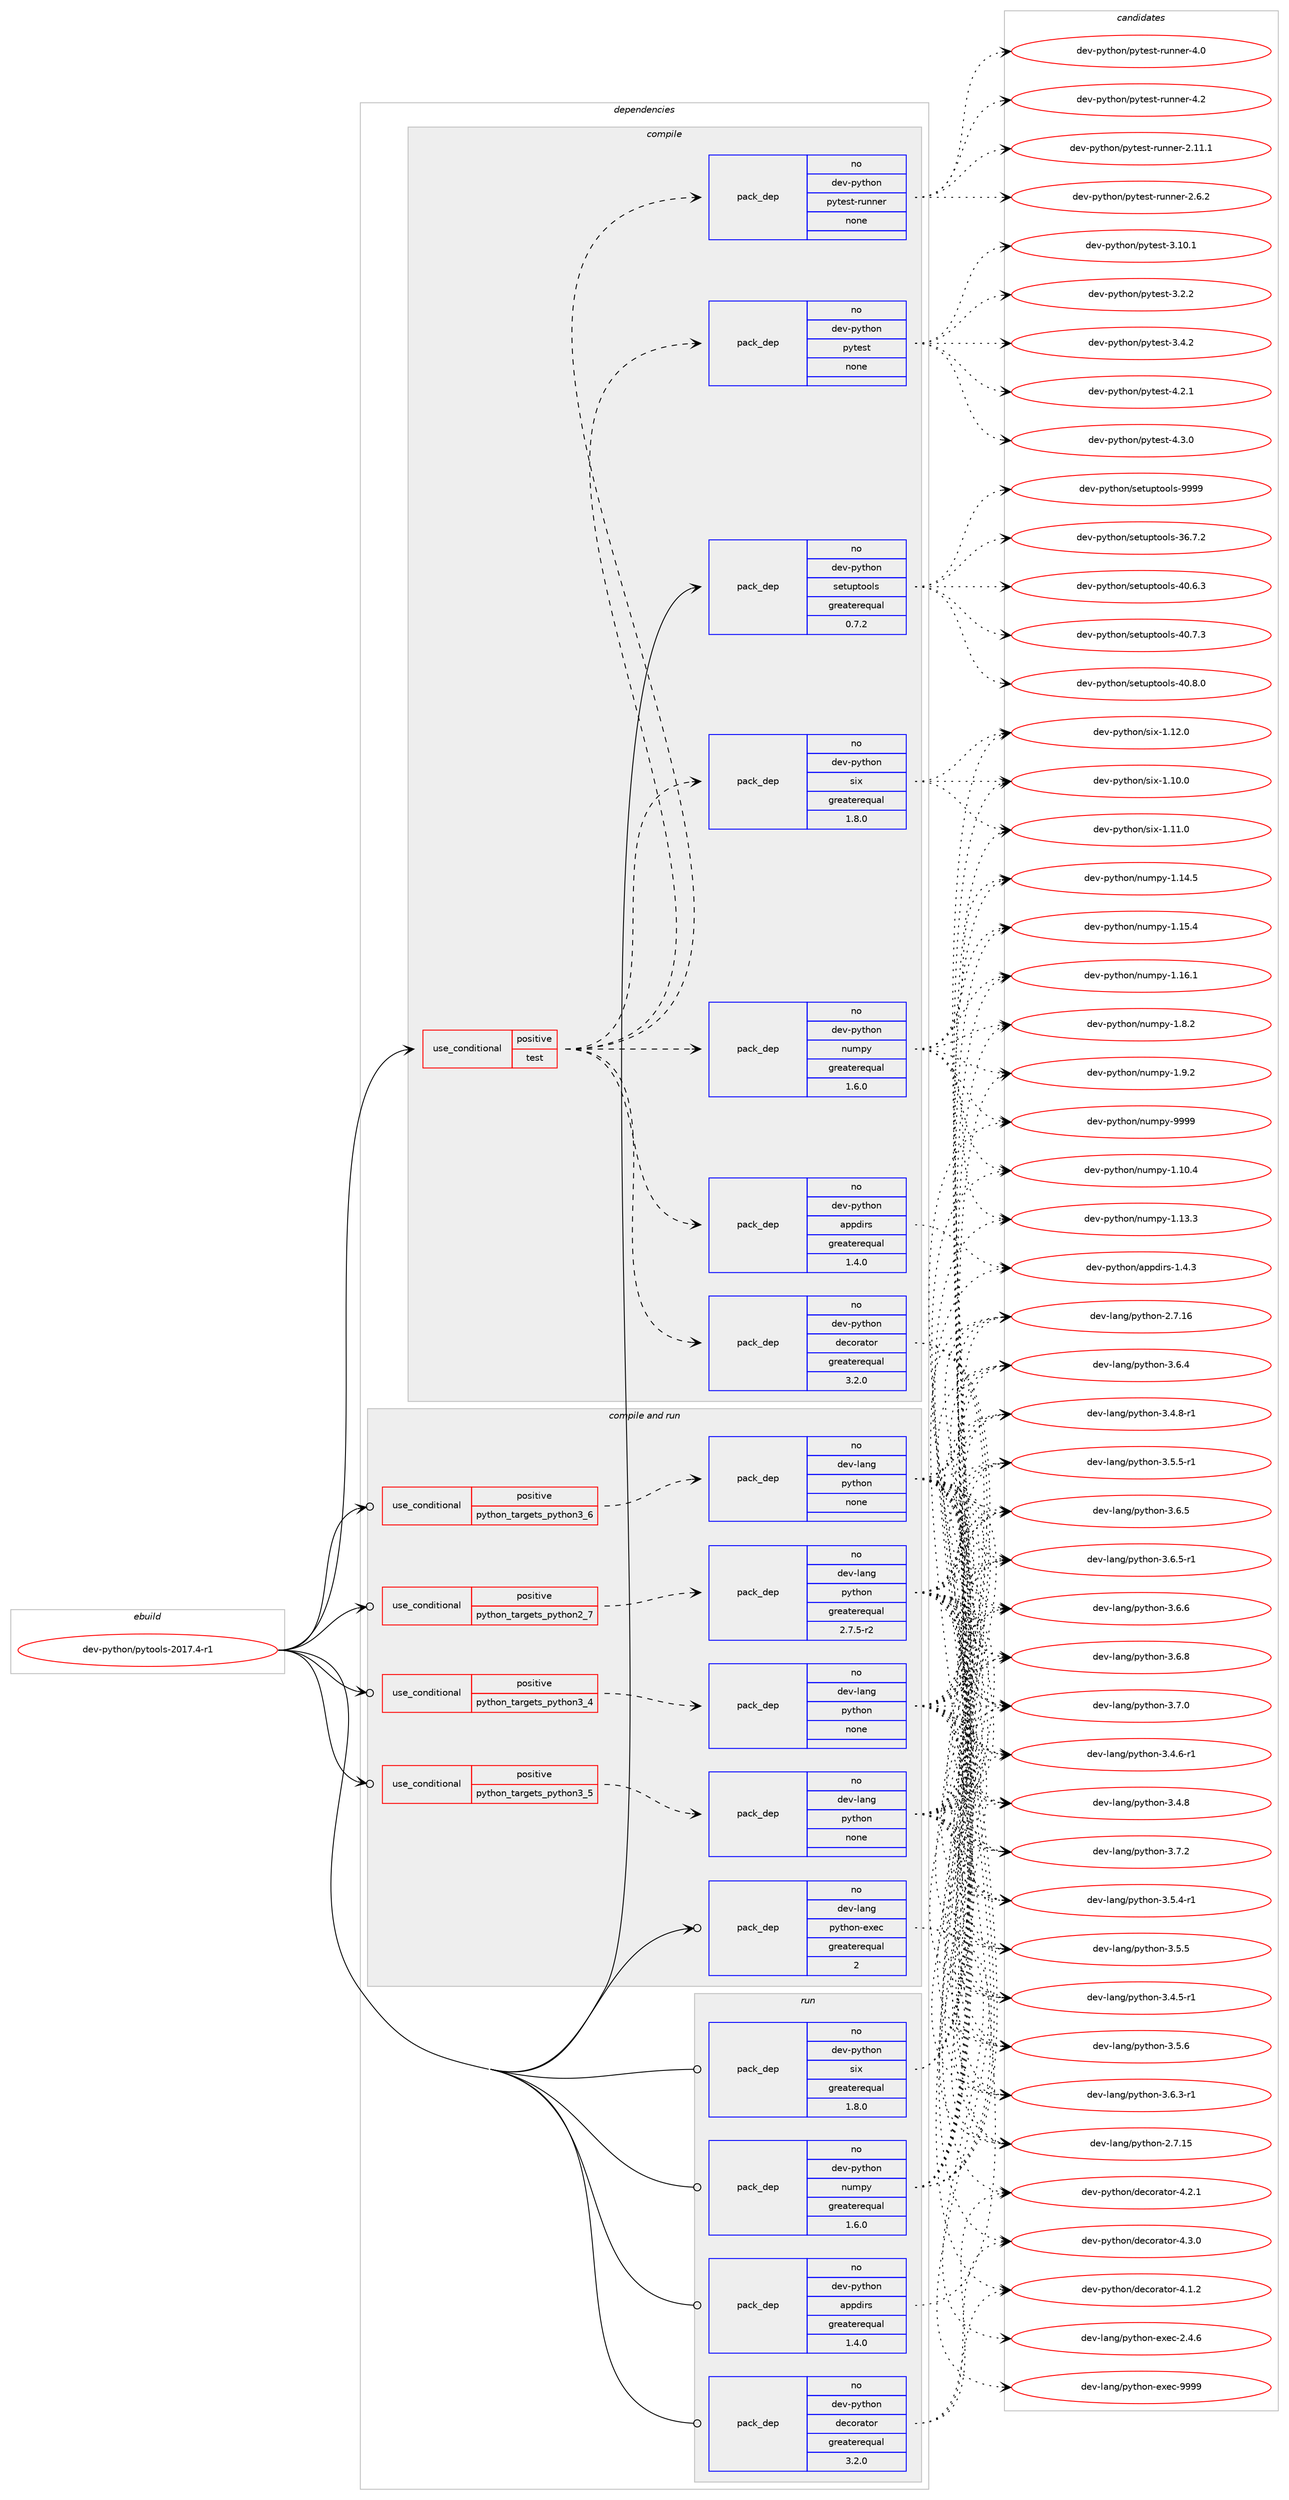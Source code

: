 digraph prolog {

# *************
# Graph options
# *************

newrank=true;
concentrate=true;
compound=true;
graph [rankdir=LR,fontname=Helvetica,fontsize=10,ranksep=1.5];#, ranksep=2.5, nodesep=0.2];
edge  [arrowhead=vee];
node  [fontname=Helvetica,fontsize=10];

# **********
# The ebuild
# **********

subgraph cluster_leftcol {
color=gray;
rank=same;
label=<<i>ebuild</i>>;
id [label="dev-python/pytools-2017.4-r1", color=red, width=4, href="../dev-python/pytools-2017.4-r1.svg"];
}

# ****************
# The dependencies
# ****************

subgraph cluster_midcol {
color=gray;
label=<<i>dependencies</i>>;
subgraph cluster_compile {
fillcolor="#eeeeee";
style=filled;
label=<<i>compile</i>>;
subgraph cond383259 {
dependency1437411 [label=<<TABLE BORDER="0" CELLBORDER="1" CELLSPACING="0" CELLPADDING="4"><TR><TD ROWSPAN="3" CELLPADDING="10">use_conditional</TD></TR><TR><TD>positive</TD></TR><TR><TD>test</TD></TR></TABLE>>, shape=none, color=red];
subgraph pack1030797 {
dependency1437412 [label=<<TABLE BORDER="0" CELLBORDER="1" CELLSPACING="0" CELLPADDING="4" WIDTH="220"><TR><TD ROWSPAN="6" CELLPADDING="30">pack_dep</TD></TR><TR><TD WIDTH="110">no</TD></TR><TR><TD>dev-python</TD></TR><TR><TD>appdirs</TD></TR><TR><TD>greaterequal</TD></TR><TR><TD>1.4.0</TD></TR></TABLE>>, shape=none, color=blue];
}
dependency1437411:e -> dependency1437412:w [weight=20,style="dashed",arrowhead="vee"];
subgraph pack1030798 {
dependency1437413 [label=<<TABLE BORDER="0" CELLBORDER="1" CELLSPACING="0" CELLPADDING="4" WIDTH="220"><TR><TD ROWSPAN="6" CELLPADDING="30">pack_dep</TD></TR><TR><TD WIDTH="110">no</TD></TR><TR><TD>dev-python</TD></TR><TR><TD>decorator</TD></TR><TR><TD>greaterequal</TD></TR><TR><TD>3.2.0</TD></TR></TABLE>>, shape=none, color=blue];
}
dependency1437411:e -> dependency1437413:w [weight=20,style="dashed",arrowhead="vee"];
subgraph pack1030799 {
dependency1437414 [label=<<TABLE BORDER="0" CELLBORDER="1" CELLSPACING="0" CELLPADDING="4" WIDTH="220"><TR><TD ROWSPAN="6" CELLPADDING="30">pack_dep</TD></TR><TR><TD WIDTH="110">no</TD></TR><TR><TD>dev-python</TD></TR><TR><TD>numpy</TD></TR><TR><TD>greaterequal</TD></TR><TR><TD>1.6.0</TD></TR></TABLE>>, shape=none, color=blue];
}
dependency1437411:e -> dependency1437414:w [weight=20,style="dashed",arrowhead="vee"];
subgraph pack1030800 {
dependency1437415 [label=<<TABLE BORDER="0" CELLBORDER="1" CELLSPACING="0" CELLPADDING="4" WIDTH="220"><TR><TD ROWSPAN="6" CELLPADDING="30">pack_dep</TD></TR><TR><TD WIDTH="110">no</TD></TR><TR><TD>dev-python</TD></TR><TR><TD>six</TD></TR><TR><TD>greaterequal</TD></TR><TR><TD>1.8.0</TD></TR></TABLE>>, shape=none, color=blue];
}
dependency1437411:e -> dependency1437415:w [weight=20,style="dashed",arrowhead="vee"];
subgraph pack1030801 {
dependency1437416 [label=<<TABLE BORDER="0" CELLBORDER="1" CELLSPACING="0" CELLPADDING="4" WIDTH="220"><TR><TD ROWSPAN="6" CELLPADDING="30">pack_dep</TD></TR><TR><TD WIDTH="110">no</TD></TR><TR><TD>dev-python</TD></TR><TR><TD>pytest</TD></TR><TR><TD>none</TD></TR><TR><TD></TD></TR></TABLE>>, shape=none, color=blue];
}
dependency1437411:e -> dependency1437416:w [weight=20,style="dashed",arrowhead="vee"];
subgraph pack1030802 {
dependency1437417 [label=<<TABLE BORDER="0" CELLBORDER="1" CELLSPACING="0" CELLPADDING="4" WIDTH="220"><TR><TD ROWSPAN="6" CELLPADDING="30">pack_dep</TD></TR><TR><TD WIDTH="110">no</TD></TR><TR><TD>dev-python</TD></TR><TR><TD>pytest-runner</TD></TR><TR><TD>none</TD></TR><TR><TD></TD></TR></TABLE>>, shape=none, color=blue];
}
dependency1437411:e -> dependency1437417:w [weight=20,style="dashed",arrowhead="vee"];
}
id:e -> dependency1437411:w [weight=20,style="solid",arrowhead="vee"];
subgraph pack1030803 {
dependency1437418 [label=<<TABLE BORDER="0" CELLBORDER="1" CELLSPACING="0" CELLPADDING="4" WIDTH="220"><TR><TD ROWSPAN="6" CELLPADDING="30">pack_dep</TD></TR><TR><TD WIDTH="110">no</TD></TR><TR><TD>dev-python</TD></TR><TR><TD>setuptools</TD></TR><TR><TD>greaterequal</TD></TR><TR><TD>0.7.2</TD></TR></TABLE>>, shape=none, color=blue];
}
id:e -> dependency1437418:w [weight=20,style="solid",arrowhead="vee"];
}
subgraph cluster_compileandrun {
fillcolor="#eeeeee";
style=filled;
label=<<i>compile and run</i>>;
subgraph cond383260 {
dependency1437419 [label=<<TABLE BORDER="0" CELLBORDER="1" CELLSPACING="0" CELLPADDING="4"><TR><TD ROWSPAN="3" CELLPADDING="10">use_conditional</TD></TR><TR><TD>positive</TD></TR><TR><TD>python_targets_python2_7</TD></TR></TABLE>>, shape=none, color=red];
subgraph pack1030804 {
dependency1437420 [label=<<TABLE BORDER="0" CELLBORDER="1" CELLSPACING="0" CELLPADDING="4" WIDTH="220"><TR><TD ROWSPAN="6" CELLPADDING="30">pack_dep</TD></TR><TR><TD WIDTH="110">no</TD></TR><TR><TD>dev-lang</TD></TR><TR><TD>python</TD></TR><TR><TD>greaterequal</TD></TR><TR><TD>2.7.5-r2</TD></TR></TABLE>>, shape=none, color=blue];
}
dependency1437419:e -> dependency1437420:w [weight=20,style="dashed",arrowhead="vee"];
}
id:e -> dependency1437419:w [weight=20,style="solid",arrowhead="odotvee"];
subgraph cond383261 {
dependency1437421 [label=<<TABLE BORDER="0" CELLBORDER="1" CELLSPACING="0" CELLPADDING="4"><TR><TD ROWSPAN="3" CELLPADDING="10">use_conditional</TD></TR><TR><TD>positive</TD></TR><TR><TD>python_targets_python3_4</TD></TR></TABLE>>, shape=none, color=red];
subgraph pack1030805 {
dependency1437422 [label=<<TABLE BORDER="0" CELLBORDER="1" CELLSPACING="0" CELLPADDING="4" WIDTH="220"><TR><TD ROWSPAN="6" CELLPADDING="30">pack_dep</TD></TR><TR><TD WIDTH="110">no</TD></TR><TR><TD>dev-lang</TD></TR><TR><TD>python</TD></TR><TR><TD>none</TD></TR><TR><TD></TD></TR></TABLE>>, shape=none, color=blue];
}
dependency1437421:e -> dependency1437422:w [weight=20,style="dashed",arrowhead="vee"];
}
id:e -> dependency1437421:w [weight=20,style="solid",arrowhead="odotvee"];
subgraph cond383262 {
dependency1437423 [label=<<TABLE BORDER="0" CELLBORDER="1" CELLSPACING="0" CELLPADDING="4"><TR><TD ROWSPAN="3" CELLPADDING="10">use_conditional</TD></TR><TR><TD>positive</TD></TR><TR><TD>python_targets_python3_5</TD></TR></TABLE>>, shape=none, color=red];
subgraph pack1030806 {
dependency1437424 [label=<<TABLE BORDER="0" CELLBORDER="1" CELLSPACING="0" CELLPADDING="4" WIDTH="220"><TR><TD ROWSPAN="6" CELLPADDING="30">pack_dep</TD></TR><TR><TD WIDTH="110">no</TD></TR><TR><TD>dev-lang</TD></TR><TR><TD>python</TD></TR><TR><TD>none</TD></TR><TR><TD></TD></TR></TABLE>>, shape=none, color=blue];
}
dependency1437423:e -> dependency1437424:w [weight=20,style="dashed",arrowhead="vee"];
}
id:e -> dependency1437423:w [weight=20,style="solid",arrowhead="odotvee"];
subgraph cond383263 {
dependency1437425 [label=<<TABLE BORDER="0" CELLBORDER="1" CELLSPACING="0" CELLPADDING="4"><TR><TD ROWSPAN="3" CELLPADDING="10">use_conditional</TD></TR><TR><TD>positive</TD></TR><TR><TD>python_targets_python3_6</TD></TR></TABLE>>, shape=none, color=red];
subgraph pack1030807 {
dependency1437426 [label=<<TABLE BORDER="0" CELLBORDER="1" CELLSPACING="0" CELLPADDING="4" WIDTH="220"><TR><TD ROWSPAN="6" CELLPADDING="30">pack_dep</TD></TR><TR><TD WIDTH="110">no</TD></TR><TR><TD>dev-lang</TD></TR><TR><TD>python</TD></TR><TR><TD>none</TD></TR><TR><TD></TD></TR></TABLE>>, shape=none, color=blue];
}
dependency1437425:e -> dependency1437426:w [weight=20,style="dashed",arrowhead="vee"];
}
id:e -> dependency1437425:w [weight=20,style="solid",arrowhead="odotvee"];
subgraph pack1030808 {
dependency1437427 [label=<<TABLE BORDER="0" CELLBORDER="1" CELLSPACING="0" CELLPADDING="4" WIDTH="220"><TR><TD ROWSPAN="6" CELLPADDING="30">pack_dep</TD></TR><TR><TD WIDTH="110">no</TD></TR><TR><TD>dev-lang</TD></TR><TR><TD>python-exec</TD></TR><TR><TD>greaterequal</TD></TR><TR><TD>2</TD></TR></TABLE>>, shape=none, color=blue];
}
id:e -> dependency1437427:w [weight=20,style="solid",arrowhead="odotvee"];
}
subgraph cluster_run {
fillcolor="#eeeeee";
style=filled;
label=<<i>run</i>>;
subgraph pack1030809 {
dependency1437428 [label=<<TABLE BORDER="0" CELLBORDER="1" CELLSPACING="0" CELLPADDING="4" WIDTH="220"><TR><TD ROWSPAN="6" CELLPADDING="30">pack_dep</TD></TR><TR><TD WIDTH="110">no</TD></TR><TR><TD>dev-python</TD></TR><TR><TD>appdirs</TD></TR><TR><TD>greaterequal</TD></TR><TR><TD>1.4.0</TD></TR></TABLE>>, shape=none, color=blue];
}
id:e -> dependency1437428:w [weight=20,style="solid",arrowhead="odot"];
subgraph pack1030810 {
dependency1437429 [label=<<TABLE BORDER="0" CELLBORDER="1" CELLSPACING="0" CELLPADDING="4" WIDTH="220"><TR><TD ROWSPAN="6" CELLPADDING="30">pack_dep</TD></TR><TR><TD WIDTH="110">no</TD></TR><TR><TD>dev-python</TD></TR><TR><TD>decorator</TD></TR><TR><TD>greaterequal</TD></TR><TR><TD>3.2.0</TD></TR></TABLE>>, shape=none, color=blue];
}
id:e -> dependency1437429:w [weight=20,style="solid",arrowhead="odot"];
subgraph pack1030811 {
dependency1437430 [label=<<TABLE BORDER="0" CELLBORDER="1" CELLSPACING="0" CELLPADDING="4" WIDTH="220"><TR><TD ROWSPAN="6" CELLPADDING="30">pack_dep</TD></TR><TR><TD WIDTH="110">no</TD></TR><TR><TD>dev-python</TD></TR><TR><TD>numpy</TD></TR><TR><TD>greaterequal</TD></TR><TR><TD>1.6.0</TD></TR></TABLE>>, shape=none, color=blue];
}
id:e -> dependency1437430:w [weight=20,style="solid",arrowhead="odot"];
subgraph pack1030812 {
dependency1437431 [label=<<TABLE BORDER="0" CELLBORDER="1" CELLSPACING="0" CELLPADDING="4" WIDTH="220"><TR><TD ROWSPAN="6" CELLPADDING="30">pack_dep</TD></TR><TR><TD WIDTH="110">no</TD></TR><TR><TD>dev-python</TD></TR><TR><TD>six</TD></TR><TR><TD>greaterequal</TD></TR><TR><TD>1.8.0</TD></TR></TABLE>>, shape=none, color=blue];
}
id:e -> dependency1437431:w [weight=20,style="solid",arrowhead="odot"];
}
}

# **************
# The candidates
# **************

subgraph cluster_choices {
rank=same;
color=gray;
label=<<i>candidates</i>>;

subgraph choice1030797 {
color=black;
nodesep=1;
choice100101118451121211161041111104797112112100105114115454946524651 [label="dev-python/appdirs-1.4.3", color=red, width=4,href="../dev-python/appdirs-1.4.3.svg"];
dependency1437412:e -> choice100101118451121211161041111104797112112100105114115454946524651:w [style=dotted,weight="100"];
}
subgraph choice1030798 {
color=black;
nodesep=1;
choice10010111845112121116104111110471001019911111497116111114455246494650 [label="dev-python/decorator-4.1.2", color=red, width=4,href="../dev-python/decorator-4.1.2.svg"];
choice10010111845112121116104111110471001019911111497116111114455246504649 [label="dev-python/decorator-4.2.1", color=red, width=4,href="../dev-python/decorator-4.2.1.svg"];
choice10010111845112121116104111110471001019911111497116111114455246514648 [label="dev-python/decorator-4.3.0", color=red, width=4,href="../dev-python/decorator-4.3.0.svg"];
dependency1437413:e -> choice10010111845112121116104111110471001019911111497116111114455246494650:w [style=dotted,weight="100"];
dependency1437413:e -> choice10010111845112121116104111110471001019911111497116111114455246504649:w [style=dotted,weight="100"];
dependency1437413:e -> choice10010111845112121116104111110471001019911111497116111114455246514648:w [style=dotted,weight="100"];
}
subgraph choice1030799 {
color=black;
nodesep=1;
choice100101118451121211161041111104711011710911212145494649484652 [label="dev-python/numpy-1.10.4", color=red, width=4,href="../dev-python/numpy-1.10.4.svg"];
choice100101118451121211161041111104711011710911212145494649514651 [label="dev-python/numpy-1.13.3", color=red, width=4,href="../dev-python/numpy-1.13.3.svg"];
choice100101118451121211161041111104711011710911212145494649524653 [label="dev-python/numpy-1.14.5", color=red, width=4,href="../dev-python/numpy-1.14.5.svg"];
choice100101118451121211161041111104711011710911212145494649534652 [label="dev-python/numpy-1.15.4", color=red, width=4,href="../dev-python/numpy-1.15.4.svg"];
choice100101118451121211161041111104711011710911212145494649544649 [label="dev-python/numpy-1.16.1", color=red, width=4,href="../dev-python/numpy-1.16.1.svg"];
choice1001011184511212111610411111047110117109112121454946564650 [label="dev-python/numpy-1.8.2", color=red, width=4,href="../dev-python/numpy-1.8.2.svg"];
choice1001011184511212111610411111047110117109112121454946574650 [label="dev-python/numpy-1.9.2", color=red, width=4,href="../dev-python/numpy-1.9.2.svg"];
choice10010111845112121116104111110471101171091121214557575757 [label="dev-python/numpy-9999", color=red, width=4,href="../dev-python/numpy-9999.svg"];
dependency1437414:e -> choice100101118451121211161041111104711011710911212145494649484652:w [style=dotted,weight="100"];
dependency1437414:e -> choice100101118451121211161041111104711011710911212145494649514651:w [style=dotted,weight="100"];
dependency1437414:e -> choice100101118451121211161041111104711011710911212145494649524653:w [style=dotted,weight="100"];
dependency1437414:e -> choice100101118451121211161041111104711011710911212145494649534652:w [style=dotted,weight="100"];
dependency1437414:e -> choice100101118451121211161041111104711011710911212145494649544649:w [style=dotted,weight="100"];
dependency1437414:e -> choice1001011184511212111610411111047110117109112121454946564650:w [style=dotted,weight="100"];
dependency1437414:e -> choice1001011184511212111610411111047110117109112121454946574650:w [style=dotted,weight="100"];
dependency1437414:e -> choice10010111845112121116104111110471101171091121214557575757:w [style=dotted,weight="100"];
}
subgraph choice1030800 {
color=black;
nodesep=1;
choice100101118451121211161041111104711510512045494649484648 [label="dev-python/six-1.10.0", color=red, width=4,href="../dev-python/six-1.10.0.svg"];
choice100101118451121211161041111104711510512045494649494648 [label="dev-python/six-1.11.0", color=red, width=4,href="../dev-python/six-1.11.0.svg"];
choice100101118451121211161041111104711510512045494649504648 [label="dev-python/six-1.12.0", color=red, width=4,href="../dev-python/six-1.12.0.svg"];
dependency1437415:e -> choice100101118451121211161041111104711510512045494649484648:w [style=dotted,weight="100"];
dependency1437415:e -> choice100101118451121211161041111104711510512045494649494648:w [style=dotted,weight="100"];
dependency1437415:e -> choice100101118451121211161041111104711510512045494649504648:w [style=dotted,weight="100"];
}
subgraph choice1030801 {
color=black;
nodesep=1;
choice100101118451121211161041111104711212111610111511645514649484649 [label="dev-python/pytest-3.10.1", color=red, width=4,href="../dev-python/pytest-3.10.1.svg"];
choice1001011184511212111610411111047112121116101115116455146504650 [label="dev-python/pytest-3.2.2", color=red, width=4,href="../dev-python/pytest-3.2.2.svg"];
choice1001011184511212111610411111047112121116101115116455146524650 [label="dev-python/pytest-3.4.2", color=red, width=4,href="../dev-python/pytest-3.4.2.svg"];
choice1001011184511212111610411111047112121116101115116455246504649 [label="dev-python/pytest-4.2.1", color=red, width=4,href="../dev-python/pytest-4.2.1.svg"];
choice1001011184511212111610411111047112121116101115116455246514648 [label="dev-python/pytest-4.3.0", color=red, width=4,href="../dev-python/pytest-4.3.0.svg"];
dependency1437416:e -> choice100101118451121211161041111104711212111610111511645514649484649:w [style=dotted,weight="100"];
dependency1437416:e -> choice1001011184511212111610411111047112121116101115116455146504650:w [style=dotted,weight="100"];
dependency1437416:e -> choice1001011184511212111610411111047112121116101115116455146524650:w [style=dotted,weight="100"];
dependency1437416:e -> choice1001011184511212111610411111047112121116101115116455246504649:w [style=dotted,weight="100"];
dependency1437416:e -> choice1001011184511212111610411111047112121116101115116455246514648:w [style=dotted,weight="100"];
}
subgraph choice1030802 {
color=black;
nodesep=1;
choice10010111845112121116104111110471121211161011151164511411711011010111445504649494649 [label="dev-python/pytest-runner-2.11.1", color=red, width=4,href="../dev-python/pytest-runner-2.11.1.svg"];
choice100101118451121211161041111104711212111610111511645114117110110101114455046544650 [label="dev-python/pytest-runner-2.6.2", color=red, width=4,href="../dev-python/pytest-runner-2.6.2.svg"];
choice10010111845112121116104111110471121211161011151164511411711011010111445524648 [label="dev-python/pytest-runner-4.0", color=red, width=4,href="../dev-python/pytest-runner-4.0.svg"];
choice10010111845112121116104111110471121211161011151164511411711011010111445524650 [label="dev-python/pytest-runner-4.2", color=red, width=4,href="../dev-python/pytest-runner-4.2.svg"];
dependency1437417:e -> choice10010111845112121116104111110471121211161011151164511411711011010111445504649494649:w [style=dotted,weight="100"];
dependency1437417:e -> choice100101118451121211161041111104711212111610111511645114117110110101114455046544650:w [style=dotted,weight="100"];
dependency1437417:e -> choice10010111845112121116104111110471121211161011151164511411711011010111445524648:w [style=dotted,weight="100"];
dependency1437417:e -> choice10010111845112121116104111110471121211161011151164511411711011010111445524650:w [style=dotted,weight="100"];
}
subgraph choice1030803 {
color=black;
nodesep=1;
choice100101118451121211161041111104711510111611711211611111110811545515446554650 [label="dev-python/setuptools-36.7.2", color=red, width=4,href="../dev-python/setuptools-36.7.2.svg"];
choice100101118451121211161041111104711510111611711211611111110811545524846544651 [label="dev-python/setuptools-40.6.3", color=red, width=4,href="../dev-python/setuptools-40.6.3.svg"];
choice100101118451121211161041111104711510111611711211611111110811545524846554651 [label="dev-python/setuptools-40.7.3", color=red, width=4,href="../dev-python/setuptools-40.7.3.svg"];
choice100101118451121211161041111104711510111611711211611111110811545524846564648 [label="dev-python/setuptools-40.8.0", color=red, width=4,href="../dev-python/setuptools-40.8.0.svg"];
choice10010111845112121116104111110471151011161171121161111111081154557575757 [label="dev-python/setuptools-9999", color=red, width=4,href="../dev-python/setuptools-9999.svg"];
dependency1437418:e -> choice100101118451121211161041111104711510111611711211611111110811545515446554650:w [style=dotted,weight="100"];
dependency1437418:e -> choice100101118451121211161041111104711510111611711211611111110811545524846544651:w [style=dotted,weight="100"];
dependency1437418:e -> choice100101118451121211161041111104711510111611711211611111110811545524846554651:w [style=dotted,weight="100"];
dependency1437418:e -> choice100101118451121211161041111104711510111611711211611111110811545524846564648:w [style=dotted,weight="100"];
dependency1437418:e -> choice10010111845112121116104111110471151011161171121161111111081154557575757:w [style=dotted,weight="100"];
}
subgraph choice1030804 {
color=black;
nodesep=1;
choice10010111845108971101034711212111610411111045504655464953 [label="dev-lang/python-2.7.15", color=red, width=4,href="../dev-lang/python-2.7.15.svg"];
choice10010111845108971101034711212111610411111045504655464954 [label="dev-lang/python-2.7.16", color=red, width=4,href="../dev-lang/python-2.7.16.svg"];
choice1001011184510897110103471121211161041111104551465246534511449 [label="dev-lang/python-3.4.5-r1", color=red, width=4,href="../dev-lang/python-3.4.5-r1.svg"];
choice1001011184510897110103471121211161041111104551465246544511449 [label="dev-lang/python-3.4.6-r1", color=red, width=4,href="../dev-lang/python-3.4.6-r1.svg"];
choice100101118451089711010347112121116104111110455146524656 [label="dev-lang/python-3.4.8", color=red, width=4,href="../dev-lang/python-3.4.8.svg"];
choice1001011184510897110103471121211161041111104551465246564511449 [label="dev-lang/python-3.4.8-r1", color=red, width=4,href="../dev-lang/python-3.4.8-r1.svg"];
choice1001011184510897110103471121211161041111104551465346524511449 [label="dev-lang/python-3.5.4-r1", color=red, width=4,href="../dev-lang/python-3.5.4-r1.svg"];
choice100101118451089711010347112121116104111110455146534653 [label="dev-lang/python-3.5.5", color=red, width=4,href="../dev-lang/python-3.5.5.svg"];
choice1001011184510897110103471121211161041111104551465346534511449 [label="dev-lang/python-3.5.5-r1", color=red, width=4,href="../dev-lang/python-3.5.5-r1.svg"];
choice100101118451089711010347112121116104111110455146534654 [label="dev-lang/python-3.5.6", color=red, width=4,href="../dev-lang/python-3.5.6.svg"];
choice1001011184510897110103471121211161041111104551465446514511449 [label="dev-lang/python-3.6.3-r1", color=red, width=4,href="../dev-lang/python-3.6.3-r1.svg"];
choice100101118451089711010347112121116104111110455146544652 [label="dev-lang/python-3.6.4", color=red, width=4,href="../dev-lang/python-3.6.4.svg"];
choice100101118451089711010347112121116104111110455146544653 [label="dev-lang/python-3.6.5", color=red, width=4,href="../dev-lang/python-3.6.5.svg"];
choice1001011184510897110103471121211161041111104551465446534511449 [label="dev-lang/python-3.6.5-r1", color=red, width=4,href="../dev-lang/python-3.6.5-r1.svg"];
choice100101118451089711010347112121116104111110455146544654 [label="dev-lang/python-3.6.6", color=red, width=4,href="../dev-lang/python-3.6.6.svg"];
choice100101118451089711010347112121116104111110455146544656 [label="dev-lang/python-3.6.8", color=red, width=4,href="../dev-lang/python-3.6.8.svg"];
choice100101118451089711010347112121116104111110455146554648 [label="dev-lang/python-3.7.0", color=red, width=4,href="../dev-lang/python-3.7.0.svg"];
choice100101118451089711010347112121116104111110455146554650 [label="dev-lang/python-3.7.2", color=red, width=4,href="../dev-lang/python-3.7.2.svg"];
dependency1437420:e -> choice10010111845108971101034711212111610411111045504655464953:w [style=dotted,weight="100"];
dependency1437420:e -> choice10010111845108971101034711212111610411111045504655464954:w [style=dotted,weight="100"];
dependency1437420:e -> choice1001011184510897110103471121211161041111104551465246534511449:w [style=dotted,weight="100"];
dependency1437420:e -> choice1001011184510897110103471121211161041111104551465246544511449:w [style=dotted,weight="100"];
dependency1437420:e -> choice100101118451089711010347112121116104111110455146524656:w [style=dotted,weight="100"];
dependency1437420:e -> choice1001011184510897110103471121211161041111104551465246564511449:w [style=dotted,weight="100"];
dependency1437420:e -> choice1001011184510897110103471121211161041111104551465346524511449:w [style=dotted,weight="100"];
dependency1437420:e -> choice100101118451089711010347112121116104111110455146534653:w [style=dotted,weight="100"];
dependency1437420:e -> choice1001011184510897110103471121211161041111104551465346534511449:w [style=dotted,weight="100"];
dependency1437420:e -> choice100101118451089711010347112121116104111110455146534654:w [style=dotted,weight="100"];
dependency1437420:e -> choice1001011184510897110103471121211161041111104551465446514511449:w [style=dotted,weight="100"];
dependency1437420:e -> choice100101118451089711010347112121116104111110455146544652:w [style=dotted,weight="100"];
dependency1437420:e -> choice100101118451089711010347112121116104111110455146544653:w [style=dotted,weight="100"];
dependency1437420:e -> choice1001011184510897110103471121211161041111104551465446534511449:w [style=dotted,weight="100"];
dependency1437420:e -> choice100101118451089711010347112121116104111110455146544654:w [style=dotted,weight="100"];
dependency1437420:e -> choice100101118451089711010347112121116104111110455146544656:w [style=dotted,weight="100"];
dependency1437420:e -> choice100101118451089711010347112121116104111110455146554648:w [style=dotted,weight="100"];
dependency1437420:e -> choice100101118451089711010347112121116104111110455146554650:w [style=dotted,weight="100"];
}
subgraph choice1030805 {
color=black;
nodesep=1;
choice10010111845108971101034711212111610411111045504655464953 [label="dev-lang/python-2.7.15", color=red, width=4,href="../dev-lang/python-2.7.15.svg"];
choice10010111845108971101034711212111610411111045504655464954 [label="dev-lang/python-2.7.16", color=red, width=4,href="../dev-lang/python-2.7.16.svg"];
choice1001011184510897110103471121211161041111104551465246534511449 [label="dev-lang/python-3.4.5-r1", color=red, width=4,href="../dev-lang/python-3.4.5-r1.svg"];
choice1001011184510897110103471121211161041111104551465246544511449 [label="dev-lang/python-3.4.6-r1", color=red, width=4,href="../dev-lang/python-3.4.6-r1.svg"];
choice100101118451089711010347112121116104111110455146524656 [label="dev-lang/python-3.4.8", color=red, width=4,href="../dev-lang/python-3.4.8.svg"];
choice1001011184510897110103471121211161041111104551465246564511449 [label="dev-lang/python-3.4.8-r1", color=red, width=4,href="../dev-lang/python-3.4.8-r1.svg"];
choice1001011184510897110103471121211161041111104551465346524511449 [label="dev-lang/python-3.5.4-r1", color=red, width=4,href="../dev-lang/python-3.5.4-r1.svg"];
choice100101118451089711010347112121116104111110455146534653 [label="dev-lang/python-3.5.5", color=red, width=4,href="../dev-lang/python-3.5.5.svg"];
choice1001011184510897110103471121211161041111104551465346534511449 [label="dev-lang/python-3.5.5-r1", color=red, width=4,href="../dev-lang/python-3.5.5-r1.svg"];
choice100101118451089711010347112121116104111110455146534654 [label="dev-lang/python-3.5.6", color=red, width=4,href="../dev-lang/python-3.5.6.svg"];
choice1001011184510897110103471121211161041111104551465446514511449 [label="dev-lang/python-3.6.3-r1", color=red, width=4,href="../dev-lang/python-3.6.3-r1.svg"];
choice100101118451089711010347112121116104111110455146544652 [label="dev-lang/python-3.6.4", color=red, width=4,href="../dev-lang/python-3.6.4.svg"];
choice100101118451089711010347112121116104111110455146544653 [label="dev-lang/python-3.6.5", color=red, width=4,href="../dev-lang/python-3.6.5.svg"];
choice1001011184510897110103471121211161041111104551465446534511449 [label="dev-lang/python-3.6.5-r1", color=red, width=4,href="../dev-lang/python-3.6.5-r1.svg"];
choice100101118451089711010347112121116104111110455146544654 [label="dev-lang/python-3.6.6", color=red, width=4,href="../dev-lang/python-3.6.6.svg"];
choice100101118451089711010347112121116104111110455146544656 [label="dev-lang/python-3.6.8", color=red, width=4,href="../dev-lang/python-3.6.8.svg"];
choice100101118451089711010347112121116104111110455146554648 [label="dev-lang/python-3.7.0", color=red, width=4,href="../dev-lang/python-3.7.0.svg"];
choice100101118451089711010347112121116104111110455146554650 [label="dev-lang/python-3.7.2", color=red, width=4,href="../dev-lang/python-3.7.2.svg"];
dependency1437422:e -> choice10010111845108971101034711212111610411111045504655464953:w [style=dotted,weight="100"];
dependency1437422:e -> choice10010111845108971101034711212111610411111045504655464954:w [style=dotted,weight="100"];
dependency1437422:e -> choice1001011184510897110103471121211161041111104551465246534511449:w [style=dotted,weight="100"];
dependency1437422:e -> choice1001011184510897110103471121211161041111104551465246544511449:w [style=dotted,weight="100"];
dependency1437422:e -> choice100101118451089711010347112121116104111110455146524656:w [style=dotted,weight="100"];
dependency1437422:e -> choice1001011184510897110103471121211161041111104551465246564511449:w [style=dotted,weight="100"];
dependency1437422:e -> choice1001011184510897110103471121211161041111104551465346524511449:w [style=dotted,weight="100"];
dependency1437422:e -> choice100101118451089711010347112121116104111110455146534653:w [style=dotted,weight="100"];
dependency1437422:e -> choice1001011184510897110103471121211161041111104551465346534511449:w [style=dotted,weight="100"];
dependency1437422:e -> choice100101118451089711010347112121116104111110455146534654:w [style=dotted,weight="100"];
dependency1437422:e -> choice1001011184510897110103471121211161041111104551465446514511449:w [style=dotted,weight="100"];
dependency1437422:e -> choice100101118451089711010347112121116104111110455146544652:w [style=dotted,weight="100"];
dependency1437422:e -> choice100101118451089711010347112121116104111110455146544653:w [style=dotted,weight="100"];
dependency1437422:e -> choice1001011184510897110103471121211161041111104551465446534511449:w [style=dotted,weight="100"];
dependency1437422:e -> choice100101118451089711010347112121116104111110455146544654:w [style=dotted,weight="100"];
dependency1437422:e -> choice100101118451089711010347112121116104111110455146544656:w [style=dotted,weight="100"];
dependency1437422:e -> choice100101118451089711010347112121116104111110455146554648:w [style=dotted,weight="100"];
dependency1437422:e -> choice100101118451089711010347112121116104111110455146554650:w [style=dotted,weight="100"];
}
subgraph choice1030806 {
color=black;
nodesep=1;
choice10010111845108971101034711212111610411111045504655464953 [label="dev-lang/python-2.7.15", color=red, width=4,href="../dev-lang/python-2.7.15.svg"];
choice10010111845108971101034711212111610411111045504655464954 [label="dev-lang/python-2.7.16", color=red, width=4,href="../dev-lang/python-2.7.16.svg"];
choice1001011184510897110103471121211161041111104551465246534511449 [label="dev-lang/python-3.4.5-r1", color=red, width=4,href="../dev-lang/python-3.4.5-r1.svg"];
choice1001011184510897110103471121211161041111104551465246544511449 [label="dev-lang/python-3.4.6-r1", color=red, width=4,href="../dev-lang/python-3.4.6-r1.svg"];
choice100101118451089711010347112121116104111110455146524656 [label="dev-lang/python-3.4.8", color=red, width=4,href="../dev-lang/python-3.4.8.svg"];
choice1001011184510897110103471121211161041111104551465246564511449 [label="dev-lang/python-3.4.8-r1", color=red, width=4,href="../dev-lang/python-3.4.8-r1.svg"];
choice1001011184510897110103471121211161041111104551465346524511449 [label="dev-lang/python-3.5.4-r1", color=red, width=4,href="../dev-lang/python-3.5.4-r1.svg"];
choice100101118451089711010347112121116104111110455146534653 [label="dev-lang/python-3.5.5", color=red, width=4,href="../dev-lang/python-3.5.5.svg"];
choice1001011184510897110103471121211161041111104551465346534511449 [label="dev-lang/python-3.5.5-r1", color=red, width=4,href="../dev-lang/python-3.5.5-r1.svg"];
choice100101118451089711010347112121116104111110455146534654 [label="dev-lang/python-3.5.6", color=red, width=4,href="../dev-lang/python-3.5.6.svg"];
choice1001011184510897110103471121211161041111104551465446514511449 [label="dev-lang/python-3.6.3-r1", color=red, width=4,href="../dev-lang/python-3.6.3-r1.svg"];
choice100101118451089711010347112121116104111110455146544652 [label="dev-lang/python-3.6.4", color=red, width=4,href="../dev-lang/python-3.6.4.svg"];
choice100101118451089711010347112121116104111110455146544653 [label="dev-lang/python-3.6.5", color=red, width=4,href="../dev-lang/python-3.6.5.svg"];
choice1001011184510897110103471121211161041111104551465446534511449 [label="dev-lang/python-3.6.5-r1", color=red, width=4,href="../dev-lang/python-3.6.5-r1.svg"];
choice100101118451089711010347112121116104111110455146544654 [label="dev-lang/python-3.6.6", color=red, width=4,href="../dev-lang/python-3.6.6.svg"];
choice100101118451089711010347112121116104111110455146544656 [label="dev-lang/python-3.6.8", color=red, width=4,href="../dev-lang/python-3.6.8.svg"];
choice100101118451089711010347112121116104111110455146554648 [label="dev-lang/python-3.7.0", color=red, width=4,href="../dev-lang/python-3.7.0.svg"];
choice100101118451089711010347112121116104111110455146554650 [label="dev-lang/python-3.7.2", color=red, width=4,href="../dev-lang/python-3.7.2.svg"];
dependency1437424:e -> choice10010111845108971101034711212111610411111045504655464953:w [style=dotted,weight="100"];
dependency1437424:e -> choice10010111845108971101034711212111610411111045504655464954:w [style=dotted,weight="100"];
dependency1437424:e -> choice1001011184510897110103471121211161041111104551465246534511449:w [style=dotted,weight="100"];
dependency1437424:e -> choice1001011184510897110103471121211161041111104551465246544511449:w [style=dotted,weight="100"];
dependency1437424:e -> choice100101118451089711010347112121116104111110455146524656:w [style=dotted,weight="100"];
dependency1437424:e -> choice1001011184510897110103471121211161041111104551465246564511449:w [style=dotted,weight="100"];
dependency1437424:e -> choice1001011184510897110103471121211161041111104551465346524511449:w [style=dotted,weight="100"];
dependency1437424:e -> choice100101118451089711010347112121116104111110455146534653:w [style=dotted,weight="100"];
dependency1437424:e -> choice1001011184510897110103471121211161041111104551465346534511449:w [style=dotted,weight="100"];
dependency1437424:e -> choice100101118451089711010347112121116104111110455146534654:w [style=dotted,weight="100"];
dependency1437424:e -> choice1001011184510897110103471121211161041111104551465446514511449:w [style=dotted,weight="100"];
dependency1437424:e -> choice100101118451089711010347112121116104111110455146544652:w [style=dotted,weight="100"];
dependency1437424:e -> choice100101118451089711010347112121116104111110455146544653:w [style=dotted,weight="100"];
dependency1437424:e -> choice1001011184510897110103471121211161041111104551465446534511449:w [style=dotted,weight="100"];
dependency1437424:e -> choice100101118451089711010347112121116104111110455146544654:w [style=dotted,weight="100"];
dependency1437424:e -> choice100101118451089711010347112121116104111110455146544656:w [style=dotted,weight="100"];
dependency1437424:e -> choice100101118451089711010347112121116104111110455146554648:w [style=dotted,weight="100"];
dependency1437424:e -> choice100101118451089711010347112121116104111110455146554650:w [style=dotted,weight="100"];
}
subgraph choice1030807 {
color=black;
nodesep=1;
choice10010111845108971101034711212111610411111045504655464953 [label="dev-lang/python-2.7.15", color=red, width=4,href="../dev-lang/python-2.7.15.svg"];
choice10010111845108971101034711212111610411111045504655464954 [label="dev-lang/python-2.7.16", color=red, width=4,href="../dev-lang/python-2.7.16.svg"];
choice1001011184510897110103471121211161041111104551465246534511449 [label="dev-lang/python-3.4.5-r1", color=red, width=4,href="../dev-lang/python-3.4.5-r1.svg"];
choice1001011184510897110103471121211161041111104551465246544511449 [label="dev-lang/python-3.4.6-r1", color=red, width=4,href="../dev-lang/python-3.4.6-r1.svg"];
choice100101118451089711010347112121116104111110455146524656 [label="dev-lang/python-3.4.8", color=red, width=4,href="../dev-lang/python-3.4.8.svg"];
choice1001011184510897110103471121211161041111104551465246564511449 [label="dev-lang/python-3.4.8-r1", color=red, width=4,href="../dev-lang/python-3.4.8-r1.svg"];
choice1001011184510897110103471121211161041111104551465346524511449 [label="dev-lang/python-3.5.4-r1", color=red, width=4,href="../dev-lang/python-3.5.4-r1.svg"];
choice100101118451089711010347112121116104111110455146534653 [label="dev-lang/python-3.5.5", color=red, width=4,href="../dev-lang/python-3.5.5.svg"];
choice1001011184510897110103471121211161041111104551465346534511449 [label="dev-lang/python-3.5.5-r1", color=red, width=4,href="../dev-lang/python-3.5.5-r1.svg"];
choice100101118451089711010347112121116104111110455146534654 [label="dev-lang/python-3.5.6", color=red, width=4,href="../dev-lang/python-3.5.6.svg"];
choice1001011184510897110103471121211161041111104551465446514511449 [label="dev-lang/python-3.6.3-r1", color=red, width=4,href="../dev-lang/python-3.6.3-r1.svg"];
choice100101118451089711010347112121116104111110455146544652 [label="dev-lang/python-3.6.4", color=red, width=4,href="../dev-lang/python-3.6.4.svg"];
choice100101118451089711010347112121116104111110455146544653 [label="dev-lang/python-3.6.5", color=red, width=4,href="../dev-lang/python-3.6.5.svg"];
choice1001011184510897110103471121211161041111104551465446534511449 [label="dev-lang/python-3.6.5-r1", color=red, width=4,href="../dev-lang/python-3.6.5-r1.svg"];
choice100101118451089711010347112121116104111110455146544654 [label="dev-lang/python-3.6.6", color=red, width=4,href="../dev-lang/python-3.6.6.svg"];
choice100101118451089711010347112121116104111110455146544656 [label="dev-lang/python-3.6.8", color=red, width=4,href="../dev-lang/python-3.6.8.svg"];
choice100101118451089711010347112121116104111110455146554648 [label="dev-lang/python-3.7.0", color=red, width=4,href="../dev-lang/python-3.7.0.svg"];
choice100101118451089711010347112121116104111110455146554650 [label="dev-lang/python-3.7.2", color=red, width=4,href="../dev-lang/python-3.7.2.svg"];
dependency1437426:e -> choice10010111845108971101034711212111610411111045504655464953:w [style=dotted,weight="100"];
dependency1437426:e -> choice10010111845108971101034711212111610411111045504655464954:w [style=dotted,weight="100"];
dependency1437426:e -> choice1001011184510897110103471121211161041111104551465246534511449:w [style=dotted,weight="100"];
dependency1437426:e -> choice1001011184510897110103471121211161041111104551465246544511449:w [style=dotted,weight="100"];
dependency1437426:e -> choice100101118451089711010347112121116104111110455146524656:w [style=dotted,weight="100"];
dependency1437426:e -> choice1001011184510897110103471121211161041111104551465246564511449:w [style=dotted,weight="100"];
dependency1437426:e -> choice1001011184510897110103471121211161041111104551465346524511449:w [style=dotted,weight="100"];
dependency1437426:e -> choice100101118451089711010347112121116104111110455146534653:w [style=dotted,weight="100"];
dependency1437426:e -> choice1001011184510897110103471121211161041111104551465346534511449:w [style=dotted,weight="100"];
dependency1437426:e -> choice100101118451089711010347112121116104111110455146534654:w [style=dotted,weight="100"];
dependency1437426:e -> choice1001011184510897110103471121211161041111104551465446514511449:w [style=dotted,weight="100"];
dependency1437426:e -> choice100101118451089711010347112121116104111110455146544652:w [style=dotted,weight="100"];
dependency1437426:e -> choice100101118451089711010347112121116104111110455146544653:w [style=dotted,weight="100"];
dependency1437426:e -> choice1001011184510897110103471121211161041111104551465446534511449:w [style=dotted,weight="100"];
dependency1437426:e -> choice100101118451089711010347112121116104111110455146544654:w [style=dotted,weight="100"];
dependency1437426:e -> choice100101118451089711010347112121116104111110455146544656:w [style=dotted,weight="100"];
dependency1437426:e -> choice100101118451089711010347112121116104111110455146554648:w [style=dotted,weight="100"];
dependency1437426:e -> choice100101118451089711010347112121116104111110455146554650:w [style=dotted,weight="100"];
}
subgraph choice1030808 {
color=black;
nodesep=1;
choice1001011184510897110103471121211161041111104510112010199455046524654 [label="dev-lang/python-exec-2.4.6", color=red, width=4,href="../dev-lang/python-exec-2.4.6.svg"];
choice10010111845108971101034711212111610411111045101120101994557575757 [label="dev-lang/python-exec-9999", color=red, width=4,href="../dev-lang/python-exec-9999.svg"];
dependency1437427:e -> choice1001011184510897110103471121211161041111104510112010199455046524654:w [style=dotted,weight="100"];
dependency1437427:e -> choice10010111845108971101034711212111610411111045101120101994557575757:w [style=dotted,weight="100"];
}
subgraph choice1030809 {
color=black;
nodesep=1;
choice100101118451121211161041111104797112112100105114115454946524651 [label="dev-python/appdirs-1.4.3", color=red, width=4,href="../dev-python/appdirs-1.4.3.svg"];
dependency1437428:e -> choice100101118451121211161041111104797112112100105114115454946524651:w [style=dotted,weight="100"];
}
subgraph choice1030810 {
color=black;
nodesep=1;
choice10010111845112121116104111110471001019911111497116111114455246494650 [label="dev-python/decorator-4.1.2", color=red, width=4,href="../dev-python/decorator-4.1.2.svg"];
choice10010111845112121116104111110471001019911111497116111114455246504649 [label="dev-python/decorator-4.2.1", color=red, width=4,href="../dev-python/decorator-4.2.1.svg"];
choice10010111845112121116104111110471001019911111497116111114455246514648 [label="dev-python/decorator-4.3.0", color=red, width=4,href="../dev-python/decorator-4.3.0.svg"];
dependency1437429:e -> choice10010111845112121116104111110471001019911111497116111114455246494650:w [style=dotted,weight="100"];
dependency1437429:e -> choice10010111845112121116104111110471001019911111497116111114455246504649:w [style=dotted,weight="100"];
dependency1437429:e -> choice10010111845112121116104111110471001019911111497116111114455246514648:w [style=dotted,weight="100"];
}
subgraph choice1030811 {
color=black;
nodesep=1;
choice100101118451121211161041111104711011710911212145494649484652 [label="dev-python/numpy-1.10.4", color=red, width=4,href="../dev-python/numpy-1.10.4.svg"];
choice100101118451121211161041111104711011710911212145494649514651 [label="dev-python/numpy-1.13.3", color=red, width=4,href="../dev-python/numpy-1.13.3.svg"];
choice100101118451121211161041111104711011710911212145494649524653 [label="dev-python/numpy-1.14.5", color=red, width=4,href="../dev-python/numpy-1.14.5.svg"];
choice100101118451121211161041111104711011710911212145494649534652 [label="dev-python/numpy-1.15.4", color=red, width=4,href="../dev-python/numpy-1.15.4.svg"];
choice100101118451121211161041111104711011710911212145494649544649 [label="dev-python/numpy-1.16.1", color=red, width=4,href="../dev-python/numpy-1.16.1.svg"];
choice1001011184511212111610411111047110117109112121454946564650 [label="dev-python/numpy-1.8.2", color=red, width=4,href="../dev-python/numpy-1.8.2.svg"];
choice1001011184511212111610411111047110117109112121454946574650 [label="dev-python/numpy-1.9.2", color=red, width=4,href="../dev-python/numpy-1.9.2.svg"];
choice10010111845112121116104111110471101171091121214557575757 [label="dev-python/numpy-9999", color=red, width=4,href="../dev-python/numpy-9999.svg"];
dependency1437430:e -> choice100101118451121211161041111104711011710911212145494649484652:w [style=dotted,weight="100"];
dependency1437430:e -> choice100101118451121211161041111104711011710911212145494649514651:w [style=dotted,weight="100"];
dependency1437430:e -> choice100101118451121211161041111104711011710911212145494649524653:w [style=dotted,weight="100"];
dependency1437430:e -> choice100101118451121211161041111104711011710911212145494649534652:w [style=dotted,weight="100"];
dependency1437430:e -> choice100101118451121211161041111104711011710911212145494649544649:w [style=dotted,weight="100"];
dependency1437430:e -> choice1001011184511212111610411111047110117109112121454946564650:w [style=dotted,weight="100"];
dependency1437430:e -> choice1001011184511212111610411111047110117109112121454946574650:w [style=dotted,weight="100"];
dependency1437430:e -> choice10010111845112121116104111110471101171091121214557575757:w [style=dotted,weight="100"];
}
subgraph choice1030812 {
color=black;
nodesep=1;
choice100101118451121211161041111104711510512045494649484648 [label="dev-python/six-1.10.0", color=red, width=4,href="../dev-python/six-1.10.0.svg"];
choice100101118451121211161041111104711510512045494649494648 [label="dev-python/six-1.11.0", color=red, width=4,href="../dev-python/six-1.11.0.svg"];
choice100101118451121211161041111104711510512045494649504648 [label="dev-python/six-1.12.0", color=red, width=4,href="../dev-python/six-1.12.0.svg"];
dependency1437431:e -> choice100101118451121211161041111104711510512045494649484648:w [style=dotted,weight="100"];
dependency1437431:e -> choice100101118451121211161041111104711510512045494649494648:w [style=dotted,weight="100"];
dependency1437431:e -> choice100101118451121211161041111104711510512045494649504648:w [style=dotted,weight="100"];
}
}

}
